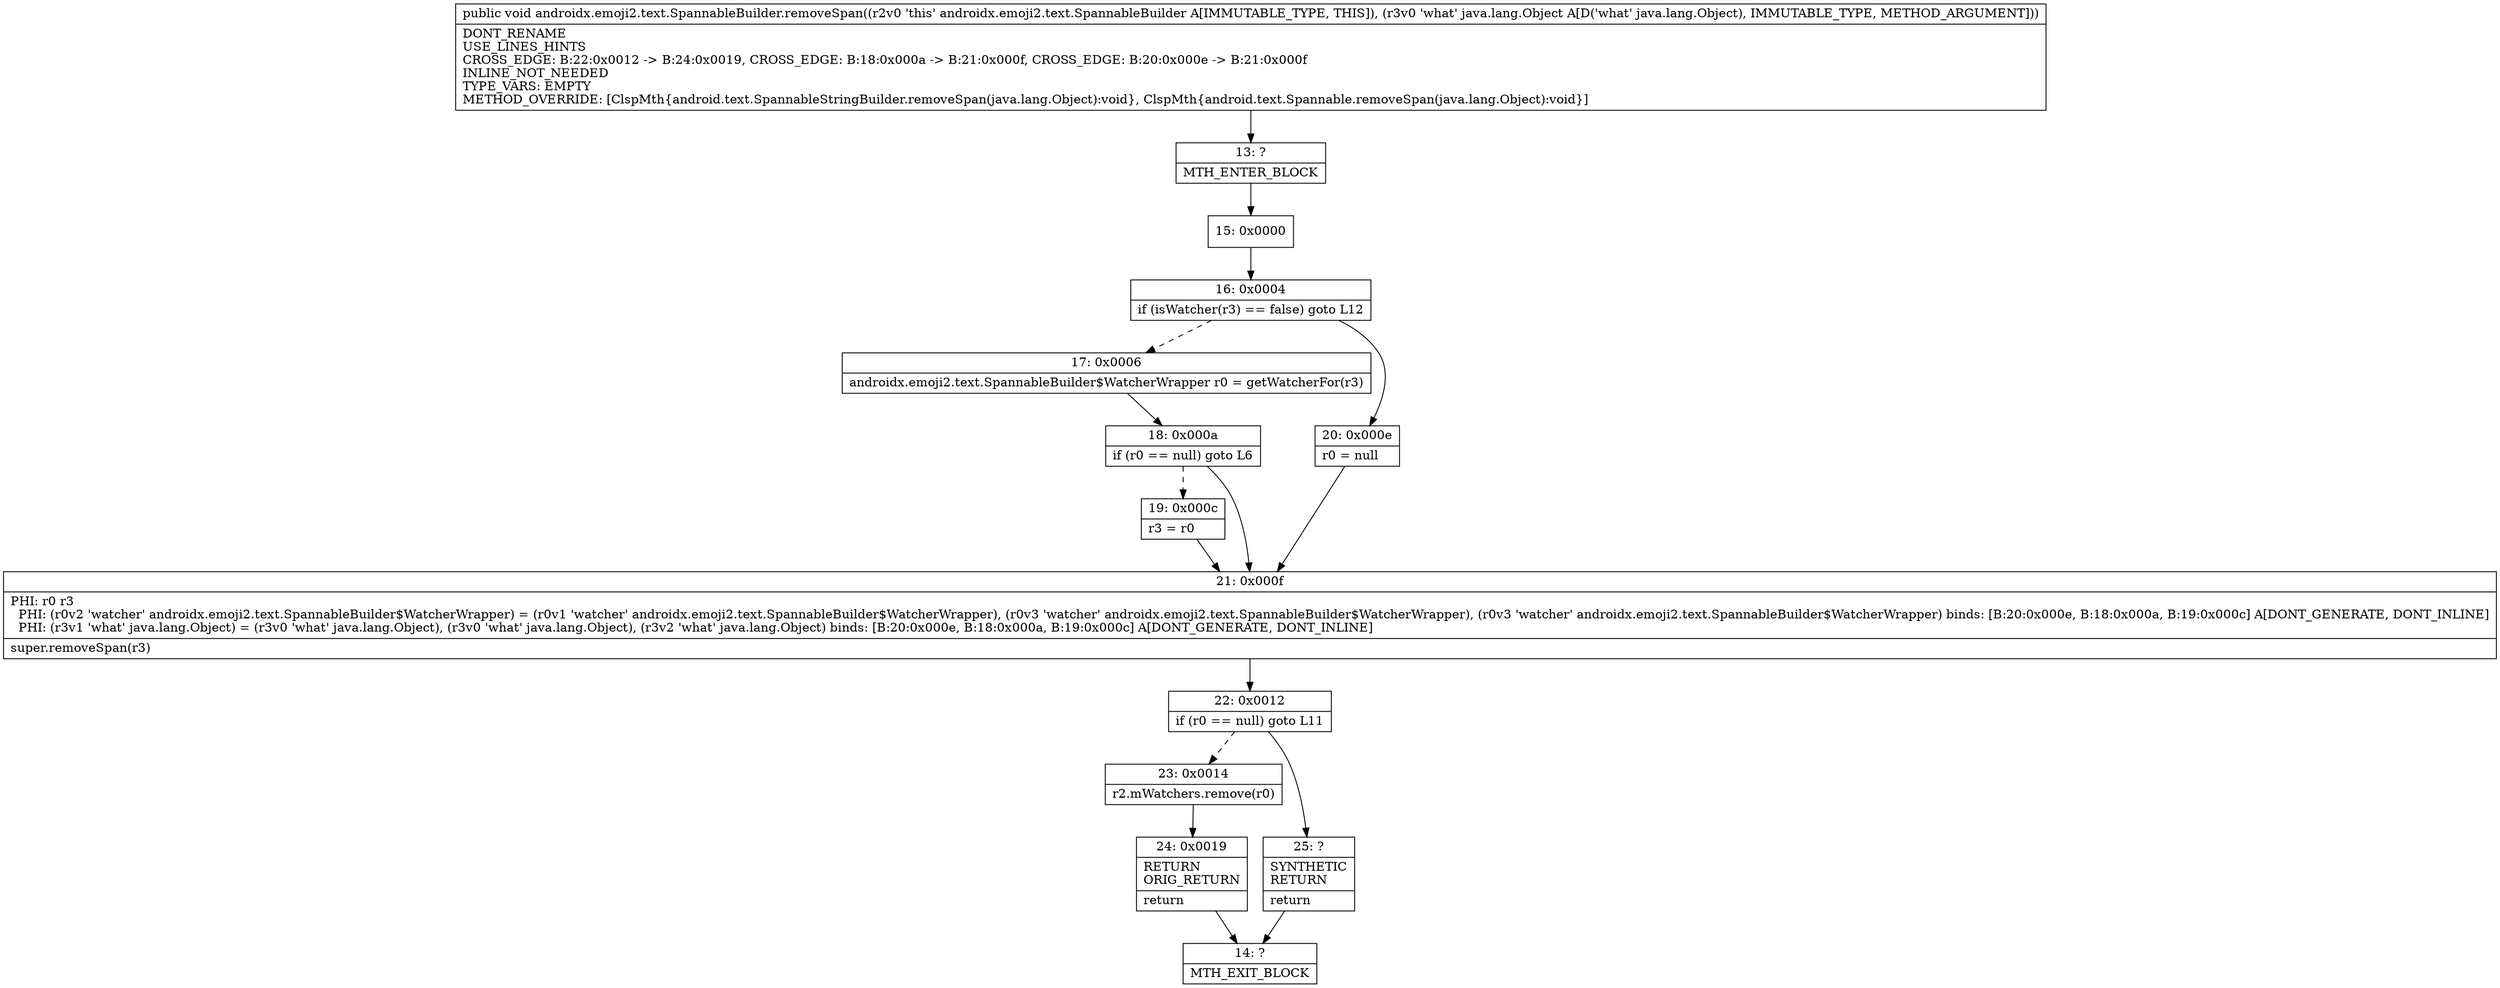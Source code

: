 digraph "CFG forandroidx.emoji2.text.SpannableBuilder.removeSpan(Ljava\/lang\/Object;)V" {
Node_13 [shape=record,label="{13\:\ ?|MTH_ENTER_BLOCK\l}"];
Node_15 [shape=record,label="{15\:\ 0x0000}"];
Node_16 [shape=record,label="{16\:\ 0x0004|if (isWatcher(r3) == false) goto L12\l}"];
Node_17 [shape=record,label="{17\:\ 0x0006|androidx.emoji2.text.SpannableBuilder$WatcherWrapper r0 = getWatcherFor(r3)\l}"];
Node_18 [shape=record,label="{18\:\ 0x000a|if (r0 == null) goto L6\l}"];
Node_19 [shape=record,label="{19\:\ 0x000c|r3 = r0\l}"];
Node_21 [shape=record,label="{21\:\ 0x000f|PHI: r0 r3 \l  PHI: (r0v2 'watcher' androidx.emoji2.text.SpannableBuilder$WatcherWrapper) = (r0v1 'watcher' androidx.emoji2.text.SpannableBuilder$WatcherWrapper), (r0v3 'watcher' androidx.emoji2.text.SpannableBuilder$WatcherWrapper), (r0v3 'watcher' androidx.emoji2.text.SpannableBuilder$WatcherWrapper) binds: [B:20:0x000e, B:18:0x000a, B:19:0x000c] A[DONT_GENERATE, DONT_INLINE]\l  PHI: (r3v1 'what' java.lang.Object) = (r3v0 'what' java.lang.Object), (r3v0 'what' java.lang.Object), (r3v2 'what' java.lang.Object) binds: [B:20:0x000e, B:18:0x000a, B:19:0x000c] A[DONT_GENERATE, DONT_INLINE]\l|super.removeSpan(r3)\l}"];
Node_22 [shape=record,label="{22\:\ 0x0012|if (r0 == null) goto L11\l}"];
Node_23 [shape=record,label="{23\:\ 0x0014|r2.mWatchers.remove(r0)\l}"];
Node_24 [shape=record,label="{24\:\ 0x0019|RETURN\lORIG_RETURN\l|return\l}"];
Node_14 [shape=record,label="{14\:\ ?|MTH_EXIT_BLOCK\l}"];
Node_25 [shape=record,label="{25\:\ ?|SYNTHETIC\lRETURN\l|return\l}"];
Node_20 [shape=record,label="{20\:\ 0x000e|r0 = null\l}"];
MethodNode[shape=record,label="{public void androidx.emoji2.text.SpannableBuilder.removeSpan((r2v0 'this' androidx.emoji2.text.SpannableBuilder A[IMMUTABLE_TYPE, THIS]), (r3v0 'what' java.lang.Object A[D('what' java.lang.Object), IMMUTABLE_TYPE, METHOD_ARGUMENT]))  | DONT_RENAME\lUSE_LINES_HINTS\lCROSS_EDGE: B:22:0x0012 \-\> B:24:0x0019, CROSS_EDGE: B:18:0x000a \-\> B:21:0x000f, CROSS_EDGE: B:20:0x000e \-\> B:21:0x000f\lINLINE_NOT_NEEDED\lTYPE_VARS: EMPTY\lMETHOD_OVERRIDE: [ClspMth\{android.text.SpannableStringBuilder.removeSpan(java.lang.Object):void\}, ClspMth\{android.text.Spannable.removeSpan(java.lang.Object):void\}]\l}"];
MethodNode -> Node_13;Node_13 -> Node_15;
Node_15 -> Node_16;
Node_16 -> Node_17[style=dashed];
Node_16 -> Node_20;
Node_17 -> Node_18;
Node_18 -> Node_19[style=dashed];
Node_18 -> Node_21;
Node_19 -> Node_21;
Node_21 -> Node_22;
Node_22 -> Node_23[style=dashed];
Node_22 -> Node_25;
Node_23 -> Node_24;
Node_24 -> Node_14;
Node_25 -> Node_14;
Node_20 -> Node_21;
}

